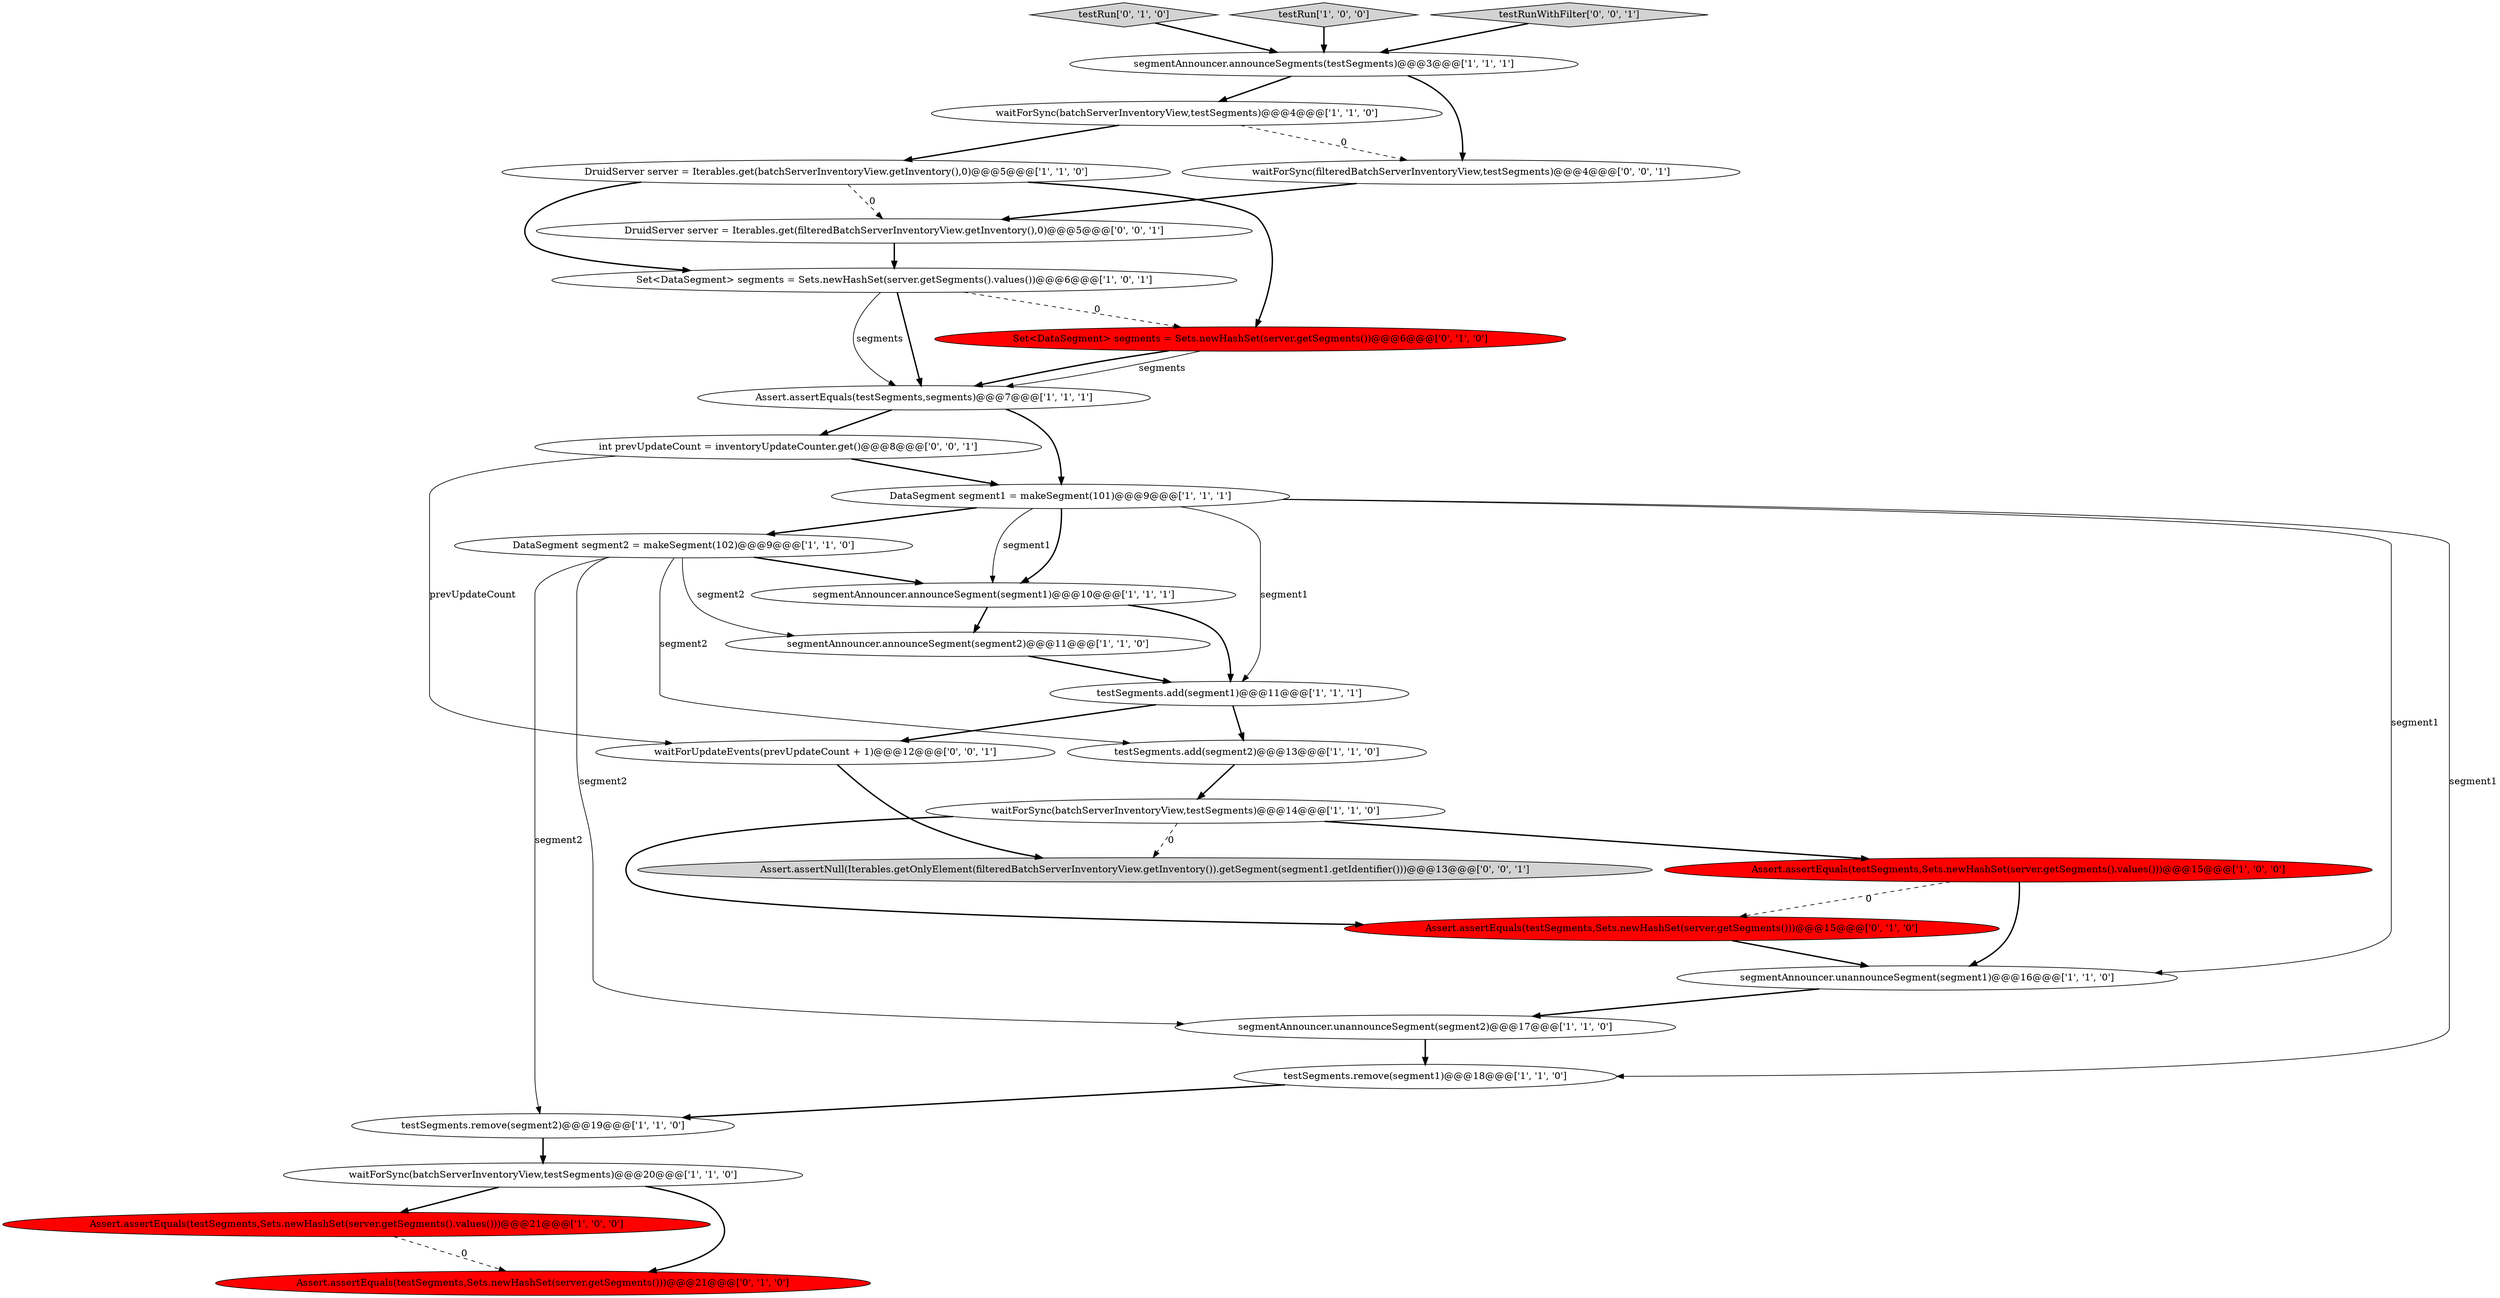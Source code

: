 digraph {
20 [style = filled, label = "testRun['0', '1', '0']", fillcolor = lightgray, shape = diamond image = "AAA0AAABBB2BBB"];
6 [style = filled, label = "waitForSync(batchServerInventoryView,testSegments)@@@4@@@['1', '1', '0']", fillcolor = white, shape = ellipse image = "AAA0AAABBB1BBB"];
18 [style = filled, label = "segmentAnnouncer.announceSegments(testSegments)@@@3@@@['1', '1', '1']", fillcolor = white, shape = ellipse image = "AAA0AAABBB1BBB"];
15 [style = filled, label = "testRun['1', '0', '0']", fillcolor = lightgray, shape = diamond image = "AAA0AAABBB1BBB"];
1 [style = filled, label = "testSegments.add(segment2)@@@13@@@['1', '1', '0']", fillcolor = white, shape = ellipse image = "AAA0AAABBB1BBB"];
10 [style = filled, label = "Assert.assertEquals(testSegments,segments)@@@7@@@['1', '1', '1']", fillcolor = white, shape = ellipse image = "AAA0AAABBB1BBB"];
28 [style = filled, label = "int prevUpdateCount = inventoryUpdateCounter.get()@@@8@@@['0', '0', '1']", fillcolor = white, shape = ellipse image = "AAA0AAABBB3BBB"];
9 [style = filled, label = "Set<DataSegment> segments = Sets.newHashSet(server.getSegments().values())@@@6@@@['1', '0', '1']", fillcolor = white, shape = ellipse image = "AAA0AAABBB1BBB"];
17 [style = filled, label = "segmentAnnouncer.unannounceSegment(segment2)@@@17@@@['1', '1', '0']", fillcolor = white, shape = ellipse image = "AAA0AAABBB1BBB"];
13 [style = filled, label = "testSegments.add(segment1)@@@11@@@['1', '1', '1']", fillcolor = white, shape = ellipse image = "AAA0AAABBB1BBB"];
29 [style = filled, label = "Assert.assertNull(Iterables.getOnlyElement(filteredBatchServerInventoryView.getInventory()).getSegment(segment1.getIdentifier()))@@@13@@@['0', '0', '1']", fillcolor = lightgray, shape = ellipse image = "AAA0AAABBB3BBB"];
0 [style = filled, label = "DataSegment segment2 = makeSegment(102)@@@9@@@['1', '1', '0']", fillcolor = white, shape = ellipse image = "AAA0AAABBB1BBB"];
27 [style = filled, label = "waitForUpdateEvents(prevUpdateCount + 1)@@@12@@@['0', '0', '1']", fillcolor = white, shape = ellipse image = "AAA0AAABBB3BBB"];
4 [style = filled, label = "testSegments.remove(segment2)@@@19@@@['1', '1', '0']", fillcolor = white, shape = ellipse image = "AAA0AAABBB1BBB"];
22 [style = filled, label = "Set<DataSegment> segments = Sets.newHashSet(server.getSegments())@@@6@@@['0', '1', '0']", fillcolor = red, shape = ellipse image = "AAA1AAABBB2BBB"];
19 [style = filled, label = "DruidServer server = Iterables.get(batchServerInventoryView.getInventory(),0)@@@5@@@['1', '1', '0']", fillcolor = white, shape = ellipse image = "AAA0AAABBB1BBB"];
11 [style = filled, label = "Assert.assertEquals(testSegments,Sets.newHashSet(server.getSegments().values()))@@@21@@@['1', '0', '0']", fillcolor = red, shape = ellipse image = "AAA1AAABBB1BBB"];
3 [style = filled, label = "segmentAnnouncer.announceSegment(segment2)@@@11@@@['1', '1', '0']", fillcolor = white, shape = ellipse image = "AAA0AAABBB1BBB"];
26 [style = filled, label = "testRunWithFilter['0', '0', '1']", fillcolor = lightgray, shape = diamond image = "AAA0AAABBB3BBB"];
21 [style = filled, label = "Assert.assertEquals(testSegments,Sets.newHashSet(server.getSegments()))@@@15@@@['0', '1', '0']", fillcolor = red, shape = ellipse image = "AAA1AAABBB2BBB"];
23 [style = filled, label = "Assert.assertEquals(testSegments,Sets.newHashSet(server.getSegments()))@@@21@@@['0', '1', '0']", fillcolor = red, shape = ellipse image = "AAA1AAABBB2BBB"];
14 [style = filled, label = "testSegments.remove(segment1)@@@18@@@['1', '1', '0']", fillcolor = white, shape = ellipse image = "AAA0AAABBB1BBB"];
5 [style = filled, label = "Assert.assertEquals(testSegments,Sets.newHashSet(server.getSegments().values()))@@@15@@@['1', '0', '0']", fillcolor = red, shape = ellipse image = "AAA1AAABBB1BBB"];
24 [style = filled, label = "DruidServer server = Iterables.get(filteredBatchServerInventoryView.getInventory(),0)@@@5@@@['0', '0', '1']", fillcolor = white, shape = ellipse image = "AAA0AAABBB3BBB"];
8 [style = filled, label = "segmentAnnouncer.announceSegment(segment1)@@@10@@@['1', '1', '1']", fillcolor = white, shape = ellipse image = "AAA0AAABBB1BBB"];
25 [style = filled, label = "waitForSync(filteredBatchServerInventoryView,testSegments)@@@4@@@['0', '0', '1']", fillcolor = white, shape = ellipse image = "AAA0AAABBB3BBB"];
7 [style = filled, label = "segmentAnnouncer.unannounceSegment(segment1)@@@16@@@['1', '1', '0']", fillcolor = white, shape = ellipse image = "AAA0AAABBB1BBB"];
2 [style = filled, label = "DataSegment segment1 = makeSegment(101)@@@9@@@['1', '1', '1']", fillcolor = white, shape = ellipse image = "AAA0AAABBB1BBB"];
16 [style = filled, label = "waitForSync(batchServerInventoryView,testSegments)@@@14@@@['1', '1', '0']", fillcolor = white, shape = ellipse image = "AAA0AAABBB1BBB"];
12 [style = filled, label = "waitForSync(batchServerInventoryView,testSegments)@@@20@@@['1', '1', '0']", fillcolor = white, shape = ellipse image = "AAA0AAABBB1BBB"];
7->17 [style = bold, label=""];
10->28 [style = bold, label=""];
22->10 [style = solid, label="segments"];
2->13 [style = solid, label="segment1"];
2->8 [style = solid, label="segment1"];
8->3 [style = bold, label=""];
12->11 [style = bold, label=""];
0->17 [style = solid, label="segment2"];
26->18 [style = bold, label=""];
11->23 [style = dashed, label="0"];
9->22 [style = dashed, label="0"];
6->19 [style = bold, label=""];
9->10 [style = bold, label=""];
16->29 [style = dashed, label="0"];
15->18 [style = bold, label=""];
28->27 [style = solid, label="prevUpdateCount"];
13->1 [style = bold, label=""];
0->1 [style = solid, label="segment2"];
2->14 [style = solid, label="segment1"];
20->18 [style = bold, label=""];
25->24 [style = bold, label=""];
28->2 [style = bold, label=""];
2->0 [style = bold, label=""];
13->27 [style = bold, label=""];
6->25 [style = dashed, label="0"];
19->9 [style = bold, label=""];
18->6 [style = bold, label=""];
17->14 [style = bold, label=""];
1->16 [style = bold, label=""];
0->3 [style = solid, label="segment2"];
16->21 [style = bold, label=""];
0->8 [style = bold, label=""];
22->10 [style = bold, label=""];
18->25 [style = bold, label=""];
2->7 [style = solid, label="segment1"];
3->13 [style = bold, label=""];
16->5 [style = bold, label=""];
4->12 [style = bold, label=""];
5->7 [style = bold, label=""];
21->7 [style = bold, label=""];
0->4 [style = solid, label="segment2"];
10->2 [style = bold, label=""];
12->23 [style = bold, label=""];
5->21 [style = dashed, label="0"];
19->24 [style = dashed, label="0"];
27->29 [style = bold, label=""];
9->10 [style = solid, label="segments"];
19->22 [style = bold, label=""];
24->9 [style = bold, label=""];
8->13 [style = bold, label=""];
2->8 [style = bold, label=""];
14->4 [style = bold, label=""];
}
